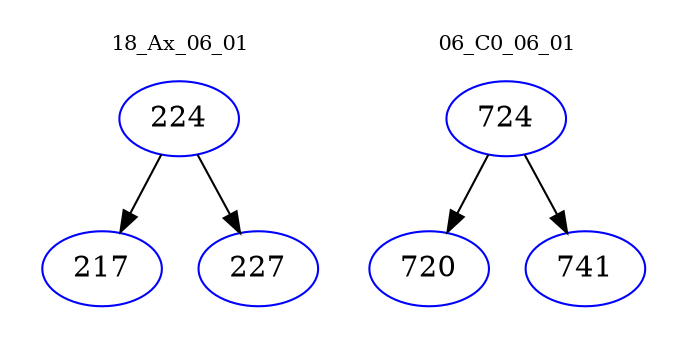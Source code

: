 digraph{
subgraph cluster_0 {
color = white
label = "18_Ax_06_01";
fontsize=10;
T0_224 [label="224", color="blue"]
T0_224 -> T0_217 [color="black"]
T0_217 [label="217", color="blue"]
T0_224 -> T0_227 [color="black"]
T0_227 [label="227", color="blue"]
}
subgraph cluster_1 {
color = white
label = "06_C0_06_01";
fontsize=10;
T1_724 [label="724", color="blue"]
T1_724 -> T1_720 [color="black"]
T1_720 [label="720", color="blue"]
T1_724 -> T1_741 [color="black"]
T1_741 [label="741", color="blue"]
}
}
